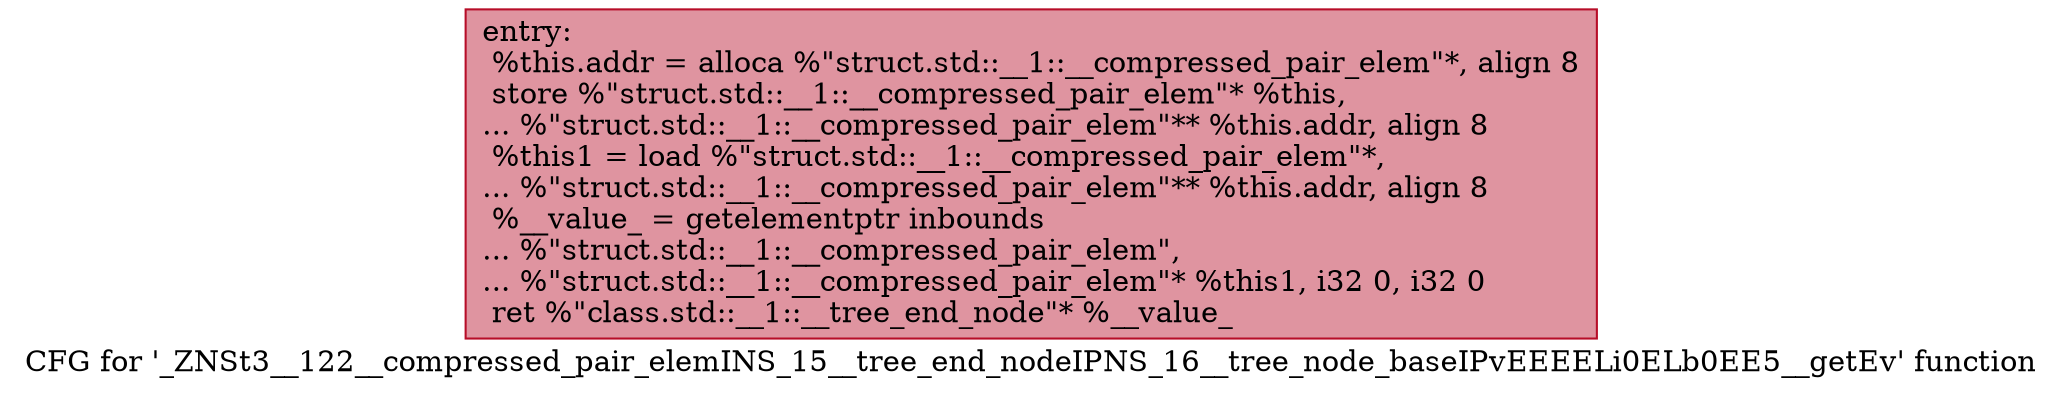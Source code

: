 digraph "CFG for '_ZNSt3__122__compressed_pair_elemINS_15__tree_end_nodeIPNS_16__tree_node_baseIPvEEEELi0ELb0EE5__getEv' function" {
	label="CFG for '_ZNSt3__122__compressed_pair_elemINS_15__tree_end_nodeIPNS_16__tree_node_baseIPvEEEELi0ELb0EE5__getEv' function";

	Node0x600002550f40 [shape=record,color="#b70d28ff", style=filled, fillcolor="#b70d2870",label="{entry:\l  %this.addr = alloca %\"struct.std::__1::__compressed_pair_elem\"*, align 8\l  store %\"struct.std::__1::__compressed_pair_elem\"* %this,\l... %\"struct.std::__1::__compressed_pair_elem\"** %this.addr, align 8\l  %this1 = load %\"struct.std::__1::__compressed_pair_elem\"*,\l... %\"struct.std::__1::__compressed_pair_elem\"** %this.addr, align 8\l  %__value_ = getelementptr inbounds\l... %\"struct.std::__1::__compressed_pair_elem\",\l... %\"struct.std::__1::__compressed_pair_elem\"* %this1, i32 0, i32 0\l  ret %\"class.std::__1::__tree_end_node\"* %__value_\l}"];
}
